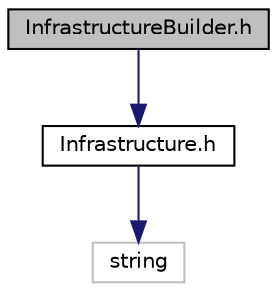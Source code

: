 digraph "InfrastructureBuilder.h"
{
 // LATEX_PDF_SIZE
  edge [fontname="Helvetica",fontsize="10",labelfontname="Helvetica",labelfontsize="10"];
  node [fontname="Helvetica",fontsize="10",shape=record];
  Node1 [label="InfrastructureBuilder.h",height=0.2,width=0.4,color="black", fillcolor="grey75", style="filled", fontcolor="black",tooltip="Abstract builder class for creating infrastructure objects."];
  Node1 -> Node2 [color="midnightblue",fontsize="10",style="solid",fontname="Helvetica"];
  Node2 [label="Infrastructure.h",height=0.2,width=0.4,color="black", fillcolor="white", style="filled",URL="$Infrastructure_8h.html",tooltip=" "];
  Node2 -> Node3 [color="midnightblue",fontsize="10",style="solid",fontname="Helvetica"];
  Node3 [label="string",height=0.2,width=0.4,color="grey75", fillcolor="white", style="filled",tooltip=" "];
}
